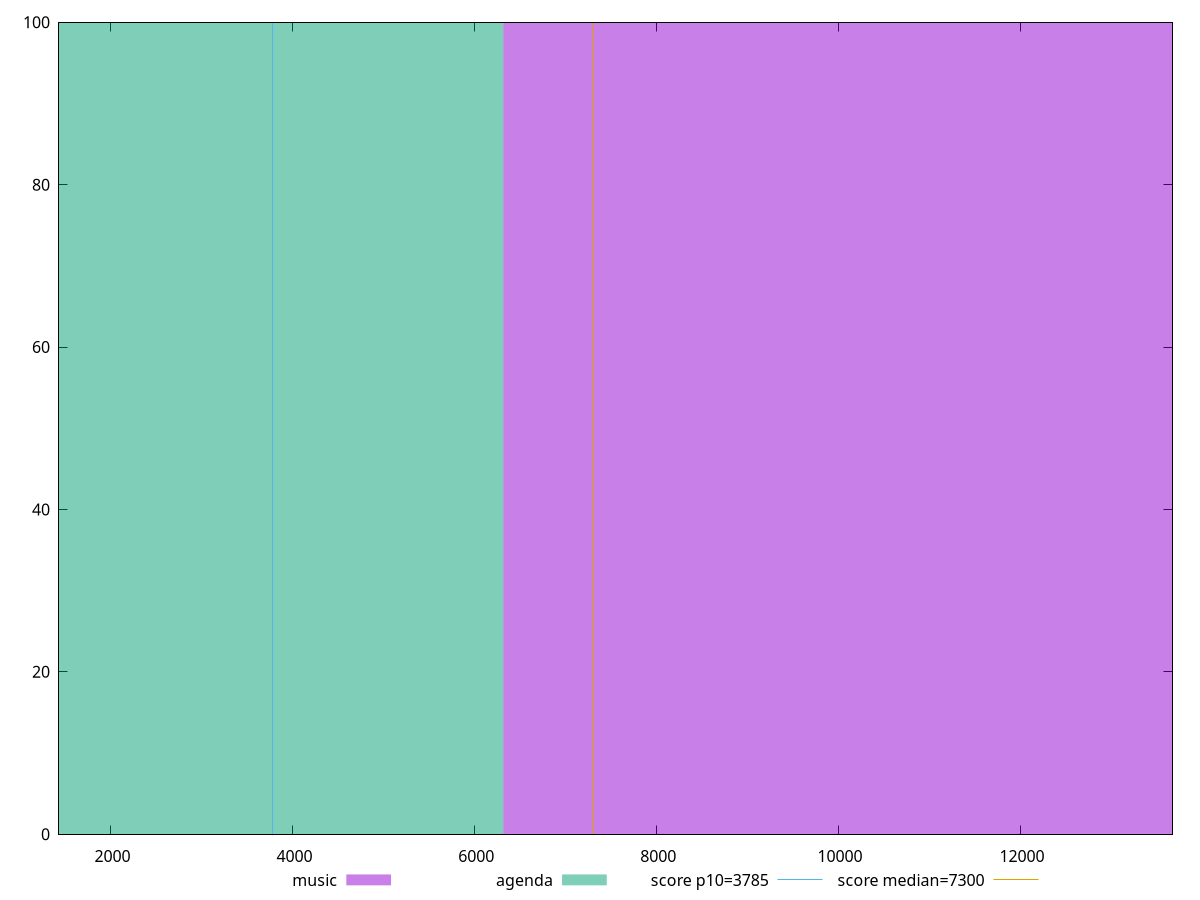 reset

$music <<EOF
12634.80051348399 100
EOF

$agenda <<EOF
0 100
EOF

set key outside below
set boxwidth 12634.80051348399
set xrange [1433.139:13676.785999999998]
set yrange [0:100]
set trange [0:100]
set style fill transparent solid 0.5 noborder

set parametric
set terminal svg size 640, 500 enhanced background rgb 'white'
set output "reports/report_00030_2021-02-24T20-42-31.540Z/interactive/comparison/histogram/0_vs_1.svg"

plot $music title "music" with boxes, \
     $agenda title "agenda" with boxes, \
     3785,t title "score p10=3785", \
     7300,t title "score median=7300"

reset
